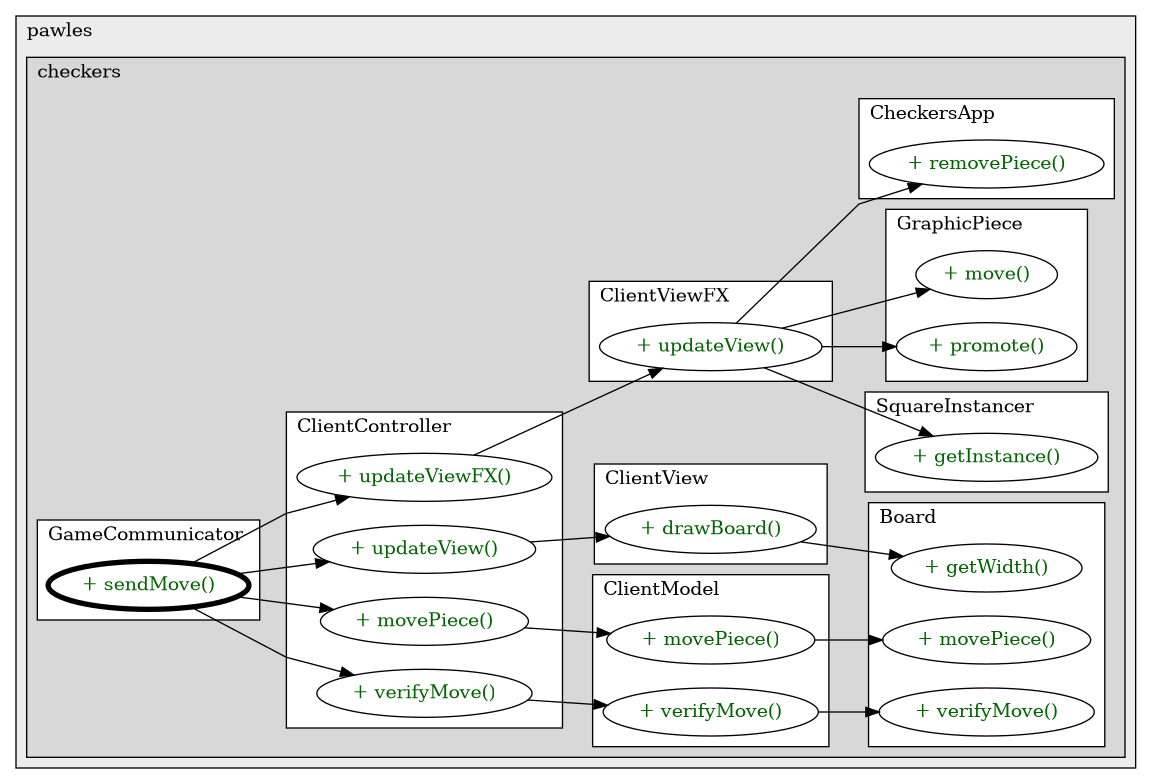 @startuml

/' diagram meta data start
config=CallConfiguration;
{
  "rootMethod": "org.pawles.checkers.client.GameCommunicator#sendMove(Square,Square)",
  "projectClassification": {
    "searchMode": "OpenProject", // OpenProject, AllProjects
    "includedProjects": "",
    "pathEndKeywords": "*.impl",
    "isClientPath": "",
    "isClientName": "",
    "isTestPath": "",
    "isTestName": "",
    "isMappingPath": "",
    "isMappingName": "",
    "isDataAccessPath": "",
    "isDataAccessName": "",
    "isDataStructurePath": "",
    "isDataStructureName": "",
    "isInterfaceStructuresPath": "",
    "isInterfaceStructuresName": "",
    "isEntryPointPath": "",
    "isEntryPointName": "",
    "treatFinalFieldsAsMandatory": false
  },
  "graphRestriction": {
    "classPackageExcludeFilter": "",
    "classPackageIncludeFilter": "",
    "classNameExcludeFilter": "",
    "classNameIncludeFilter": "",
    "methodNameExcludeFilter": "",
    "methodNameIncludeFilter": "",
    "removeByInheritance": "", // inheritance/annotation based filtering is done in a second step
    "removeByAnnotation": "",
    "removeByClassPackage": "", // cleanup the graph after inheritance/annotation based filtering is done
    "removeByClassName": "",
    "cutMappings": false,
    "cutEnum": true,
    "cutTests": true,
    "cutClient": true,
    "cutDataAccess": true,
    "cutInterfaceStructures": true,
    "cutDataStructures": true,
    "cutGetterAndSetter": true,
    "cutConstructors": true
  },
  "graphTraversal": {
    "forwardDepth": 3,
    "backwardDepth": 3,
    "classPackageExcludeFilter": "",
    "classPackageIncludeFilter": "",
    "classNameExcludeFilter": "",
    "classNameIncludeFilter": "",
    "methodNameExcludeFilter": "",
    "methodNameIncludeFilter": "",
    "hideMappings": false,
    "hideDataStructures": false,
    "hidePrivateMethods": true,
    "hideInterfaceCalls": true, // indirection: implementation -> interface (is hidden) -> implementation
    "onlyShowApplicationEntryPoints": false, // root node is included
    "useMethodCallsForStructureDiagram": "ForwardOnly" // ForwardOnly, BothDirections, No
  },
  "details": {
    "aggregation": "GroupByClass", // ByClass, GroupByClass, None
    "showMethodParametersTypes": false,
    "showMethodParametersNames": false,
    "showMethodReturnType": false,
    "showPackageLevels": 2,
    "showCallOrder": false,
    "edgeMode": "MethodsOnly", // TypesOnly, MethodsOnly, TypesAndMethods, MethodsAndDirectTypeUsage
    "showDetailedClassStructure": false
  },
  "rootClass": "org.pawles.checkers.client.GameCommunicator",
  "extensionCallbackMethod": "" // qualified.class.name#methodName - signature: public static String method(String)
}
diagram meta data end '/



digraph g {
    rankdir="LR"
    splines=polyline
    

'nodes 
subgraph cluster_995268684 { 
   	label=pawles
	labeljust=l
	fillcolor="#ececec"
	style=filled
   
   subgraph cluster_2114002008 { 
   	label=checkers
	labeljust=l
	fillcolor="#d8d8d8"
	style=filled
   
   subgraph cluster_1144678134 { 
   	label=ClientController
	labeljust=l
	fillcolor=white
	style=filled
   
   ClientController639122325XXXmovePiece992535570[
	label="+ movePiece()"
	style=filled
	fillcolor=white
	tooltip="ClientController

&#10;  change the position of a single piece on the board&#10;  @param curr current square&#10;  @param dest destination square&#10; "
	fontcolor=darkgreen
];

ClientController639122325XXXupdateView0[
	label="+ updateView()"
	style=filled
	fillcolor=white
	tooltip="ClientController

&#10;  draw the current board&#10; "
	fontcolor=darkgreen
];

ClientController639122325XXXupdateViewFX0[
	label="+ updateViewFX()"
	style=filled
	fillcolor=white
	tooltip="ClientController

&#10;  draw the current board in JavaFX&#10; "
	fontcolor=darkgreen
];

ClientController639122325XXXverifyMove992535570[
	label="+ verifyMove()"
	style=filled
	fillcolor=white
	tooltip="ClientController

&#10;  check whether the piece has the ability to move between squares&#10;  @param curr current square&#10;  @param dest destination square&#10;  @return true if the move is correct; false otherwise&#10; "
	fontcolor=darkgreen
];
} 

subgraph cluster_1208457742 { 
   	label=ClientViewFX
	labeljust=l
	fillcolor=white
	style=filled
   
   ClientViewFX612257790XXXupdateView64356038[
	label="+ updateView()"
	style=filled
	fillcolor=white
	tooltip="ClientViewFX

&#10;  updates the FX view of the game board&#10;  @param board current state of the board&#10; "
	fontcolor=darkgreen
];
} 

subgraph cluster_1211231302 { 
   	label=SquareInstancer
	labeljust=l
	fillcolor=white
	style=filled
   
   SquareInstancer858191756XXXgetInstance515322732[
	label="+ getInstance()"
	style=filled
	fillcolor=white
	tooltip="SquareInstancer

null"
	fontcolor=darkgreen
];
} 

subgraph cluster_1885672694 { 
   	label=GraphicPiece
	labeljust=l
	fillcolor=white
	style=filled
   
   GraphicPiece612257790XXXmove1810807491[
	label="+ move()"
	style=filled
	fillcolor=white
	tooltip="GraphicPiece

&#10;  moves the piece on the board&#10;  @param dest square to move to&#10; "
	fontcolor=darkgreen
];

GraphicPiece612257790XXXpromote0[
	label="+ promote()"
	style=filled
	fillcolor=white
	tooltip="GraphicPiece

&#10;  visually promotes the piece into a king&#10; "
	fontcolor=darkgreen
];
} 

subgraph cluster_1932958355 { 
   	label=ClientView
	labeljust=l
	fillcolor=white
	style=filled
   
   ClientView639122325XXXdrawBoard64356038[
	label="+ drawBoard()"
	style=filled
	fillcolor=white
	tooltip="ClientView

&#10;  draws the board in commandline style&#10;  @param board current state of the board&#10; "
	fontcolor=darkgreen
];
} 

subgraph cluster_2103784244 { 
   	label=Board
	labeljust=l
	fillcolor=white
	style=filled
   
   Board858191756XXXgetWidth104431[
	label="+ getWidth()"
	style=filled
	fillcolor=white
	tooltip="Board

null"
	fontcolor=darkgreen
];

Board858191756XXXmovePiece992535570[
	label="+ movePiece()"
	style=filled
	fillcolor=white
	tooltip="Board

&#10;  moves a single piece on the board&#10;  @param curr square the piece is currently on&#10;  @param dest destination square&#10; "
	fontcolor=darkgreen
];

Board858191756XXXverifyMove992535570[
	label="+ verifyMove()"
	style=filled
	fillcolor=white
	tooltip="Board

&#10;  checks whether a piece can be moved between two squares&#10;  @param curr square to move from&#10;  @param dest square to move to&#10;  @return true if the move is possible; false otherwise&#10; "
	fontcolor=darkgreen
];
} 

subgraph cluster_2118178771 { 
   	label=CheckersApp
	labeljust=l
	fillcolor=white
	style=filled
   
   CheckersApp612257790XXXremovePiece1901186310[
	label="+ removePiece()"
	style=filled
	fillcolor=white
	tooltip="CheckersApp

&#10;  removes a single piece&#10;  @param piece piece to remove&#10; "
	fontcolor=darkgreen
];
} 

subgraph cluster_215967493 { 
   	label=ClientModel
	labeljust=l
	fillcolor=white
	style=filled
   
   ClientModel639122325XXXmovePiece992535570[
	label="+ movePiece()"
	style=filled
	fillcolor=white
	tooltip="ClientModel

&#10;  change the position of a single piece on the board&#10;  @param curr current square&#10;  @param dest destination square&#10; "
	fontcolor=darkgreen
];

ClientModel639122325XXXverifyMove992535570[
	label="+ verifyMove()"
	style=filled
	fillcolor=white
	tooltip="ClientModel

&#10;  check whether the piece has the ability to move between squares&#10;  @param curr current square&#10;  @param dest destination square&#10;  @return true if the move is correct; false otherwise&#10; "
	fontcolor=darkgreen
];
} 

subgraph cluster_788877482 { 
   	label=GameCommunicator
	labeljust=l
	fillcolor=white
	style=filled
   
   GameCommunicator639122325XXXsendMove992535570[
	label="+ sendMove()"
	style=filled
	fillcolor=white
	tooltip="GameCommunicator

&#10;  sends the move to the server and applies if it is correct&#10;  @param curr square to move from&#10;  @param dest square to move to&#10;  @return true if the move was correct; false otherwise&#10; "
	penwidth=4
	fontcolor=darkgreen
];
} 
} 
} 

'edges    
ClientController639122325XXXmovePiece992535570 -> ClientModel639122325XXXmovePiece992535570;
ClientController639122325XXXupdateView0 -> ClientView639122325XXXdrawBoard64356038;
ClientController639122325XXXupdateViewFX0 -> ClientViewFX612257790XXXupdateView64356038;
ClientController639122325XXXverifyMove992535570 -> ClientModel639122325XXXverifyMove992535570;
ClientModel639122325XXXmovePiece992535570 -> Board858191756XXXmovePiece992535570;
ClientModel639122325XXXverifyMove992535570 -> Board858191756XXXverifyMove992535570;
ClientView639122325XXXdrawBoard64356038 -> Board858191756XXXgetWidth104431;
ClientViewFX612257790XXXupdateView64356038 -> CheckersApp612257790XXXremovePiece1901186310;
ClientViewFX612257790XXXupdateView64356038 -> GraphicPiece612257790XXXmove1810807491;
ClientViewFX612257790XXXupdateView64356038 -> GraphicPiece612257790XXXpromote0;
ClientViewFX612257790XXXupdateView64356038 -> SquareInstancer858191756XXXgetInstance515322732;
GameCommunicator639122325XXXsendMove992535570 -> ClientController639122325XXXmovePiece992535570;
GameCommunicator639122325XXXsendMove992535570 -> ClientController639122325XXXupdateView0;
GameCommunicator639122325XXXsendMove992535570 -> ClientController639122325XXXupdateViewFX0;
GameCommunicator639122325XXXsendMove992535570 -> ClientController639122325XXXverifyMove992535570;
    
}
@enduml